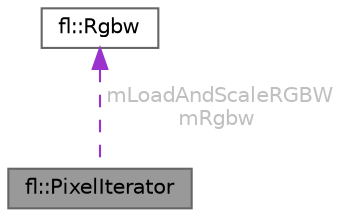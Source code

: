 digraph "fl::PixelIterator"
{
 // INTERACTIVE_SVG=YES
 // LATEX_PDF_SIZE
  bgcolor="transparent";
  edge [fontname=Helvetica,fontsize=10,labelfontname=Helvetica,labelfontsize=10];
  node [fontname=Helvetica,fontsize=10,shape=box,height=0.2,width=0.4];
  Node1 [id="Node000001",label="fl::PixelIterator",height=0.2,width=0.4,color="gray40", fillcolor="grey60", style="filled", fontcolor="black",tooltip=" "];
  Node2 -> Node1 [id="edge1_Node000001_Node000002",dir="back",color="darkorchid3",style="dashed",tooltip=" ",label=" mLoadAndScaleRGBW\nmRgbw",fontcolor="grey" ];
  Node2 [id="Node000002",label="fl::Rgbw",height=0.2,width=0.4,color="gray40", fillcolor="white", style="filled",URL="$d7/d27/structfl_1_1_rgbw.html",tooltip=" "];
}
